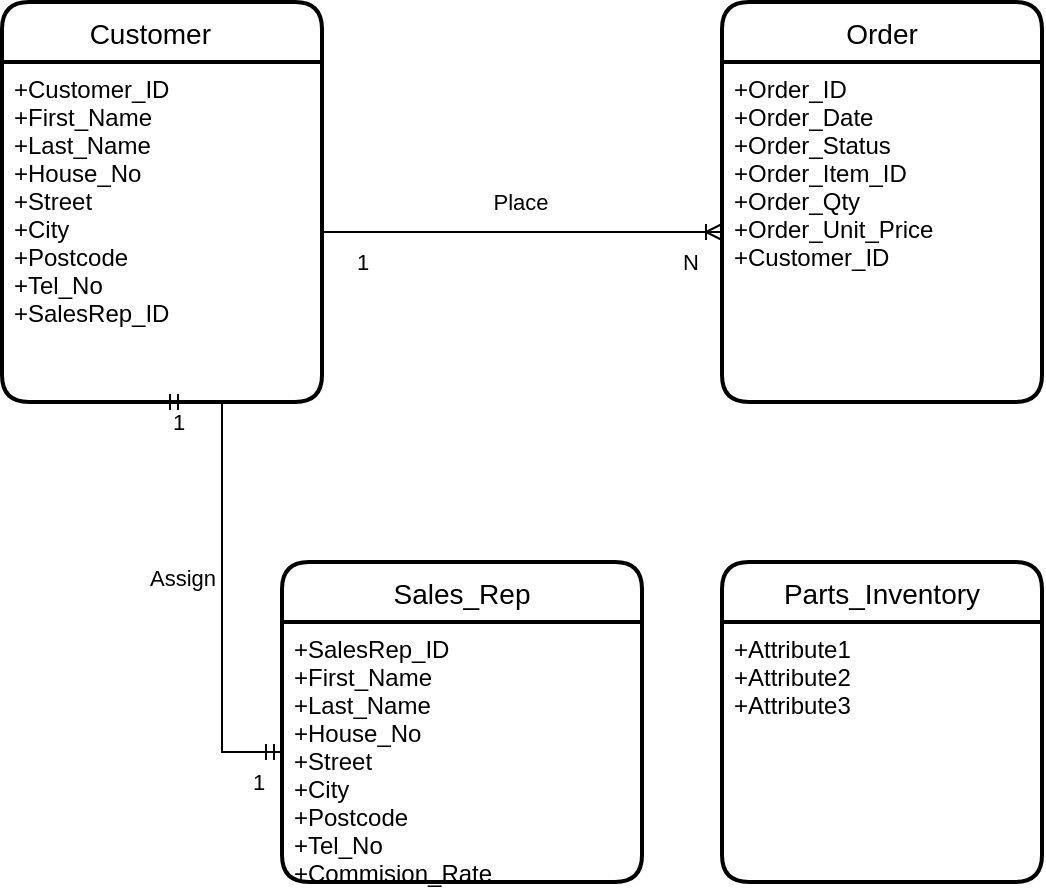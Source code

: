 <mxfile version="16.2.7" type="onedrive"><diagram id="99zKwWTbwVTrbv0zf_DL" name="Page-1"><mxGraphModel dx="813" dy="398" grid="1" gridSize="10" guides="1" tooltips="1" connect="1" arrows="1" fold="1" page="1" pageScale="1" pageWidth="827" pageHeight="1169" math="0" shadow="0"><root><mxCell id="0"/><mxCell id="1" parent="0"/><mxCell id="HtmmBebHYNXMFFHnW4rZ-9" value="Customer   " style="swimlane;childLayout=stackLayout;horizontal=1;startSize=30;horizontalStack=0;rounded=1;fontSize=14;fontStyle=0;strokeWidth=2;resizeParent=0;resizeLast=1;shadow=0;dashed=0;align=center;" vertex="1" parent="1"><mxGeometry x="40" y="80" width="160" height="200" as="geometry"><mxRectangle x="40" y="80" width="100" height="30" as="alternateBounds"/></mxGeometry></mxCell><mxCell id="HtmmBebHYNXMFFHnW4rZ-10" value="+Customer_ID&#10;+First_Name&#10;+Last_Name&#10;+House_No&#10;+Street&#10;+City&#10;+Postcode&#10;+Tel_No&#10;+SalesRep_ID" style="align=left;strokeColor=none;fillColor=none;spacingLeft=4;fontSize=12;verticalAlign=top;resizable=0;rotatable=0;part=1;" vertex="1" parent="HtmmBebHYNXMFFHnW4rZ-9"><mxGeometry y="30" width="160" height="170" as="geometry"/></mxCell><mxCell id="HtmmBebHYNXMFFHnW4rZ-13" value="Order" style="swimlane;childLayout=stackLayout;horizontal=1;startSize=30;horizontalStack=0;rounded=1;fontSize=14;fontStyle=0;strokeWidth=2;resizeParent=0;resizeLast=1;shadow=0;dashed=0;align=center;" vertex="1" parent="1"><mxGeometry x="400" y="80" width="160" height="200" as="geometry"><mxRectangle x="360" y="80" width="70" height="30" as="alternateBounds"/></mxGeometry></mxCell><mxCell id="HtmmBebHYNXMFFHnW4rZ-14" value="+Order_ID&#10;+Order_Date&#10;+Order_Status&#10;+Order_Item_ID&#10;+Order_Qty&#10;+Order_Unit_Price&#10;+Customer_ID" style="align=left;strokeColor=none;fillColor=none;spacingLeft=4;fontSize=12;verticalAlign=top;resizable=0;rotatable=0;part=1;" vertex="1" parent="HtmmBebHYNXMFFHnW4rZ-13"><mxGeometry y="30" width="160" height="170" as="geometry"/></mxCell><mxCell id="HtmmBebHYNXMFFHnW4rZ-17" value="" style="edgeStyle=entityRelationEdgeStyle;fontSize=12;html=1;endArrow=ERoneToMany;rounded=0;exitX=1;exitY=0.5;exitDx=0;exitDy=0;entryX=0;entryY=0.5;entryDx=0;entryDy=0;" edge="1" parent="1" source="HtmmBebHYNXMFFHnW4rZ-10" target="HtmmBebHYNXMFFHnW4rZ-14"><mxGeometry width="100" height="100" relative="1" as="geometry"><mxPoint x="360" y="450" as="sourcePoint"/><mxPoint x="460" y="350" as="targetPoint"/></mxGeometry></mxCell><mxCell id="HtmmBebHYNXMFFHnW4rZ-19" value="1" style="edgeLabel;html=1;align=center;verticalAlign=middle;resizable=0;points=[];" vertex="1" connectable="0" parent="HtmmBebHYNXMFFHnW4rZ-17"><mxGeometry x="-0.767" y="2" relative="1" as="geometry"><mxPoint x="-4" y="17" as="offset"/></mxGeometry></mxCell><mxCell id="HtmmBebHYNXMFFHnW4rZ-20" value="N" style="edgeLabel;html=1;align=center;verticalAlign=middle;resizable=0;points=[];" vertex="1" connectable="0" parent="HtmmBebHYNXMFFHnW4rZ-17"><mxGeometry x="0.805" relative="1" as="geometry"><mxPoint x="3" y="15" as="offset"/></mxGeometry></mxCell><mxCell id="HtmmBebHYNXMFFHnW4rZ-21" value="Place" style="edgeLabel;html=1;align=center;verticalAlign=middle;resizable=0;points=[];" vertex="1" connectable="0" parent="HtmmBebHYNXMFFHnW4rZ-17"><mxGeometry x="-0.04" y="1" relative="1" as="geometry"><mxPoint x="3" y="-14" as="offset"/></mxGeometry></mxCell><mxCell id="HtmmBebHYNXMFFHnW4rZ-22" value="Sales_Rep" style="swimlane;childLayout=stackLayout;horizontal=1;startSize=30;horizontalStack=0;rounded=1;fontSize=14;fontStyle=0;strokeWidth=2;resizeParent=0;resizeLast=1;shadow=0;dashed=0;align=center;" vertex="1" parent="1"><mxGeometry x="180" y="360" width="180" height="160" as="geometry"><mxRectangle x="250" y="340" width="100" height="30" as="alternateBounds"/></mxGeometry></mxCell><mxCell id="HtmmBebHYNXMFFHnW4rZ-23" value="+SalesRep_ID&#10;+First_Name&#10;+Last_Name&#10;+House_No&#10;+Street&#10;+City&#10;+Postcode&#10;+Tel_No&#10;+Commision_Rate" style="align=left;strokeColor=none;fillColor=none;spacingLeft=4;fontSize=12;verticalAlign=top;resizable=0;rotatable=0;part=1;" vertex="1" parent="HtmmBebHYNXMFFHnW4rZ-22"><mxGeometry y="30" width="180" height="130" as="geometry"/></mxCell><mxCell id="HtmmBebHYNXMFFHnW4rZ-26" value="" style="edgeStyle=entityRelationEdgeStyle;fontSize=12;html=1;endArrow=ERmandOne;startArrow=ERmandOne;rounded=0;exitX=0.5;exitY=1;exitDx=0;exitDy=0;entryX=0;entryY=0.5;entryDx=0;entryDy=0;" edge="1" parent="1" source="HtmmBebHYNXMFFHnW4rZ-10" target="HtmmBebHYNXMFFHnW4rZ-23"><mxGeometry width="100" height="100" relative="1" as="geometry"><mxPoint x="330" y="270" as="sourcePoint"/><mxPoint x="430" y="170" as="targetPoint"/></mxGeometry></mxCell><mxCell id="HtmmBebHYNXMFFHnW4rZ-28" value="Assign" style="edgeLabel;html=1;align=center;verticalAlign=middle;resizable=0;points=[];" vertex="1" connectable="0" parent="HtmmBebHYNXMFFHnW4rZ-26"><mxGeometry x="0.004" y="-1" relative="1" as="geometry"><mxPoint x="-19" as="offset"/></mxGeometry></mxCell><mxCell id="HtmmBebHYNXMFFHnW4rZ-29" value="1" style="edgeLabel;html=1;align=center;verticalAlign=middle;resizable=0;points=[];" vertex="1" connectable="0" parent="HtmmBebHYNXMFFHnW4rZ-26"><mxGeometry x="0.851" relative="1" as="geometry"><mxPoint x="5" y="15" as="offset"/></mxGeometry></mxCell><mxCell id="HtmmBebHYNXMFFHnW4rZ-30" value="1" style="edgeLabel;html=1;align=center;verticalAlign=middle;resizable=0;points=[];" vertex="1" connectable="0" parent="HtmmBebHYNXMFFHnW4rZ-26"><mxGeometry x="-0.932" y="-2" relative="1" as="geometry"><mxPoint y="8" as="offset"/></mxGeometry></mxCell><mxCell id="HtmmBebHYNXMFFHnW4rZ-31" value="Parts_Inventory" style="swimlane;childLayout=stackLayout;horizontal=1;startSize=30;horizontalStack=0;rounded=1;fontSize=14;fontStyle=0;strokeWidth=2;resizeParent=0;resizeLast=1;shadow=0;dashed=0;align=center;" vertex="1" parent="1"><mxGeometry x="400" y="360" width="160" height="160" as="geometry"/></mxCell><mxCell id="HtmmBebHYNXMFFHnW4rZ-32" value="+Attribute1&#10;+Attribute2&#10;+Attribute3" style="align=left;strokeColor=none;fillColor=none;spacingLeft=4;fontSize=12;verticalAlign=top;resizable=0;rotatable=0;part=1;" vertex="1" parent="HtmmBebHYNXMFFHnW4rZ-31"><mxGeometry y="30" width="160" height="130" as="geometry"/></mxCell></root></mxGraphModel></diagram></mxfile>